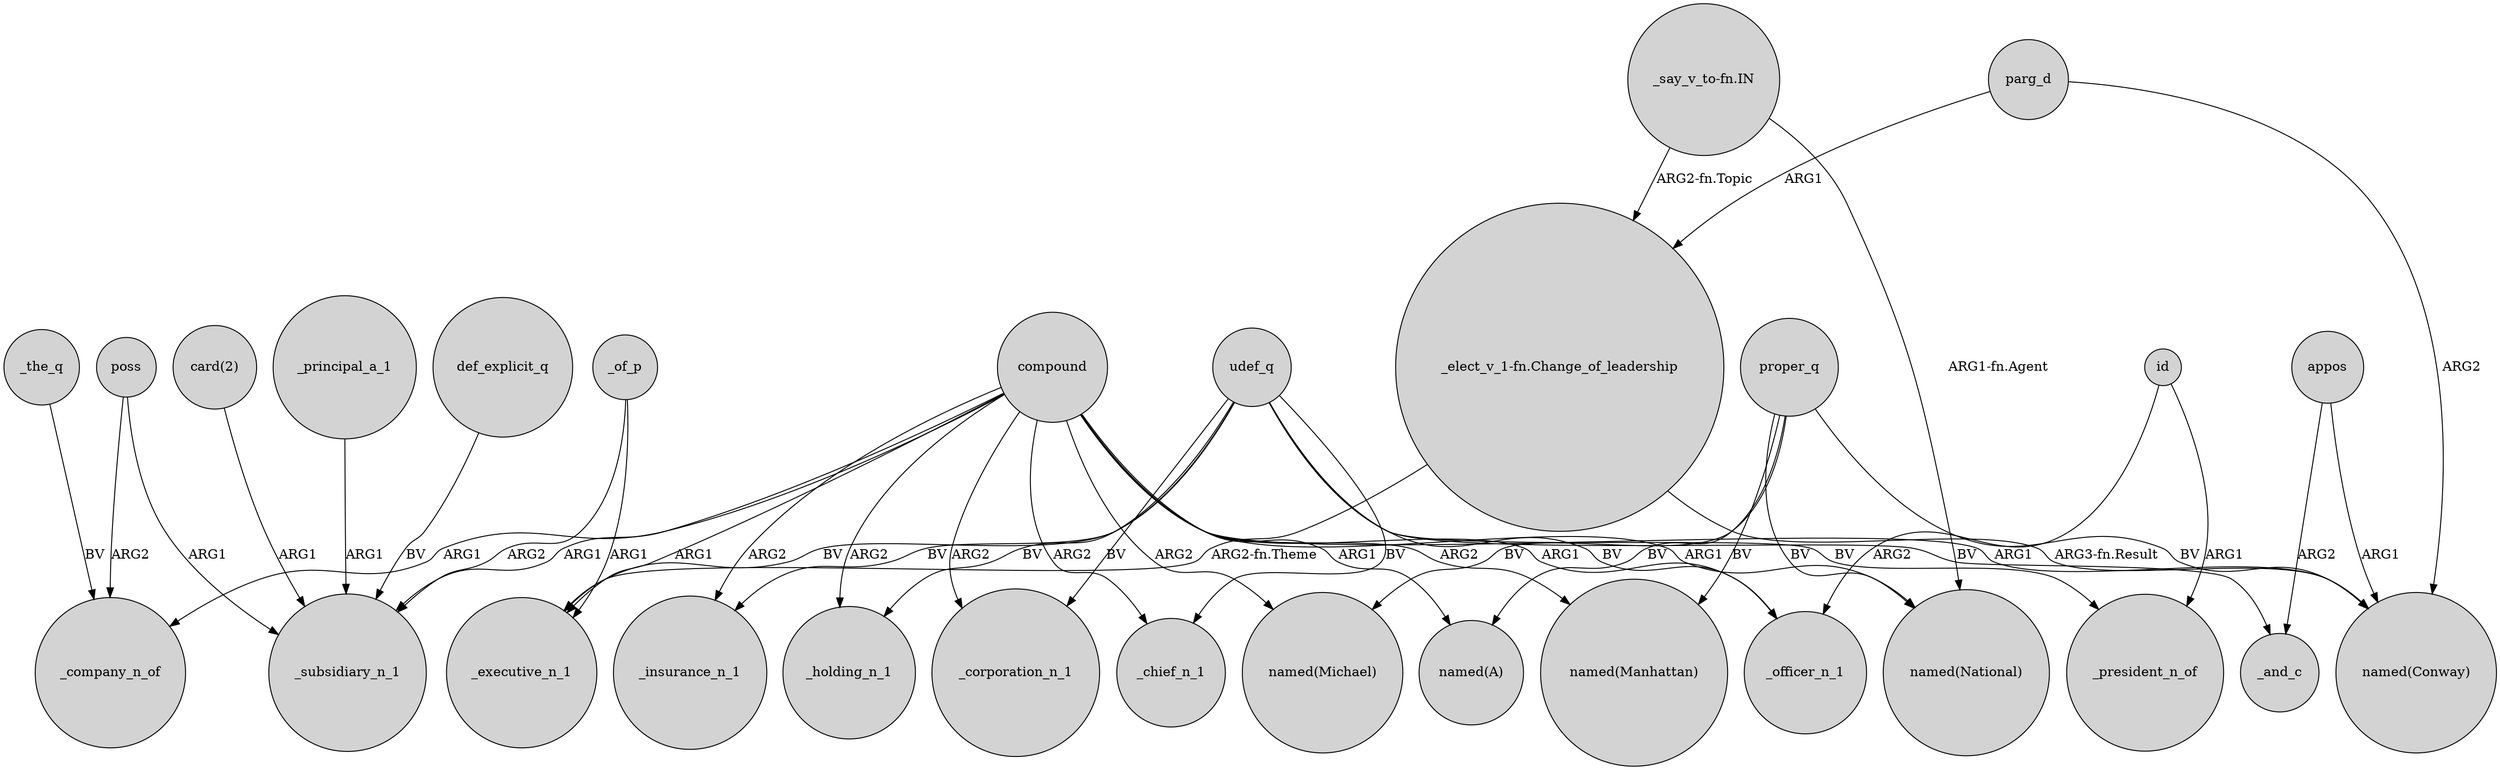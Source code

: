 digraph {
	node [shape=circle style=filled]
	"_elect_v_1-fn.Change_of_leadership" -> "named(Conway)" [label="ARG3-fn.Result"]
	_of_p -> _executive_n_1 [label=ARG1]
	compound -> _insurance_n_1 [label=ARG2]
	def_explicit_q -> _subsidiary_n_1 [label=BV]
	udef_q -> _executive_n_1 [label=BV]
	poss -> _subsidiary_n_1 [label=ARG1]
	"card(2)" -> _subsidiary_n_1 [label=ARG1]
	udef_q -> _insurance_n_1 [label=BV]
	proper_q -> "named(Conway)" [label=BV]
	compound -> _corporation_n_1 [label=ARG2]
	id -> _president_n_of [label=ARG1]
	compound -> _executive_n_1 [label=ARG1]
	compound -> _holding_n_1 [label=ARG2]
	appos -> "named(Conway)" [label=ARG1]
	compound -> "named(A)" [label=ARG1]
	parg_d -> "_elect_v_1-fn.Change_of_leadership" [label=ARG1]
	proper_q -> "named(Manhattan)" [label=BV]
	proper_q -> "named(Michael)" [label=BV]
	compound -> _chief_n_1 [label=ARG2]
	_the_q -> _company_n_of [label=BV]
	compound -> _officer_n_1 [label=ARG1]
	compound -> "named(Manhattan)" [label=ARG2]
	compound -> _company_n_of [label=ARG1]
	udef_q -> _corporation_n_1 [label=BV]
	"_say_v_to-fn.IN" -> "named(National)" [label="ARG1-fn.Agent"]
	appos -> _and_c [label=ARG2]
	udef_q -> _president_n_of [label=BV]
	id -> _officer_n_1 [label=ARG2]
	udef_q -> _chief_n_1 [label=BV]
	parg_d -> "named(Conway)" [label=ARG2]
	udef_q -> _officer_n_1 [label=BV]
	"_say_v_to-fn.IN" -> "_elect_v_1-fn.Change_of_leadership" [label="ARG2-fn.Topic"]
	"_elect_v_1-fn.Change_of_leadership" -> _executive_n_1 [label="ARG2-fn.Theme"]
	compound -> _subsidiary_n_1 [label=ARG1]
	compound -> "named(Conway)" [label=ARG1]
	poss -> _company_n_of [label=ARG2]
	proper_q -> "named(National)" [label=BV]
	compound -> "named(National)" [label=ARG1]
	udef_q -> _holding_n_1 [label=BV]
	_principal_a_1 -> _subsidiary_n_1 [label=ARG1]
	udef_q -> _and_c [label=BV]
	compound -> "named(Michael)" [label=ARG2]
	_of_p -> _subsidiary_n_1 [label=ARG2]
	proper_q -> "named(A)" [label=BV]
}
